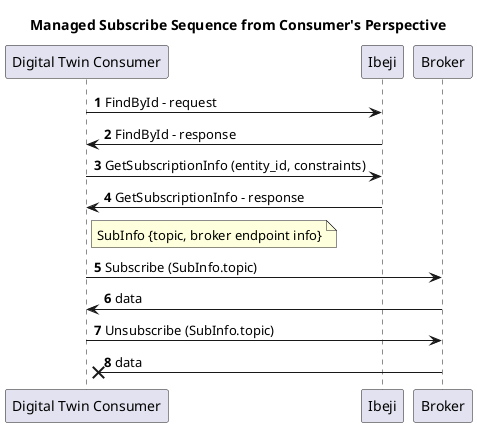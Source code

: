 @startuml Managed Subscribe Consumer
title Managed Subscribe Sequence from Consumer's Perspective
participant "Digital Twin Consumer" as DTConsumer
participant Ibeji
participant Broker

autonumber

DTConsumer -> Ibeji: FindById - request
DTConsumer <- Ibeji: FindById - response
DTConsumer -> Ibeji: GetSubscriptionInfo (entity_id, constraints)
Ibeji -> DTConsumer: GetSubscriptionInfo - response
note right of DTConsumer: SubInfo {topic, broker endpoint info}
DTConsumer -> Broker: Subscribe (SubInfo.topic)
DTConsumer <- Broker : data
DTConsumer -> Broker: Unsubscribe (SubInfo.topic)
DTConsumer x<- Broker: data
@enduml
